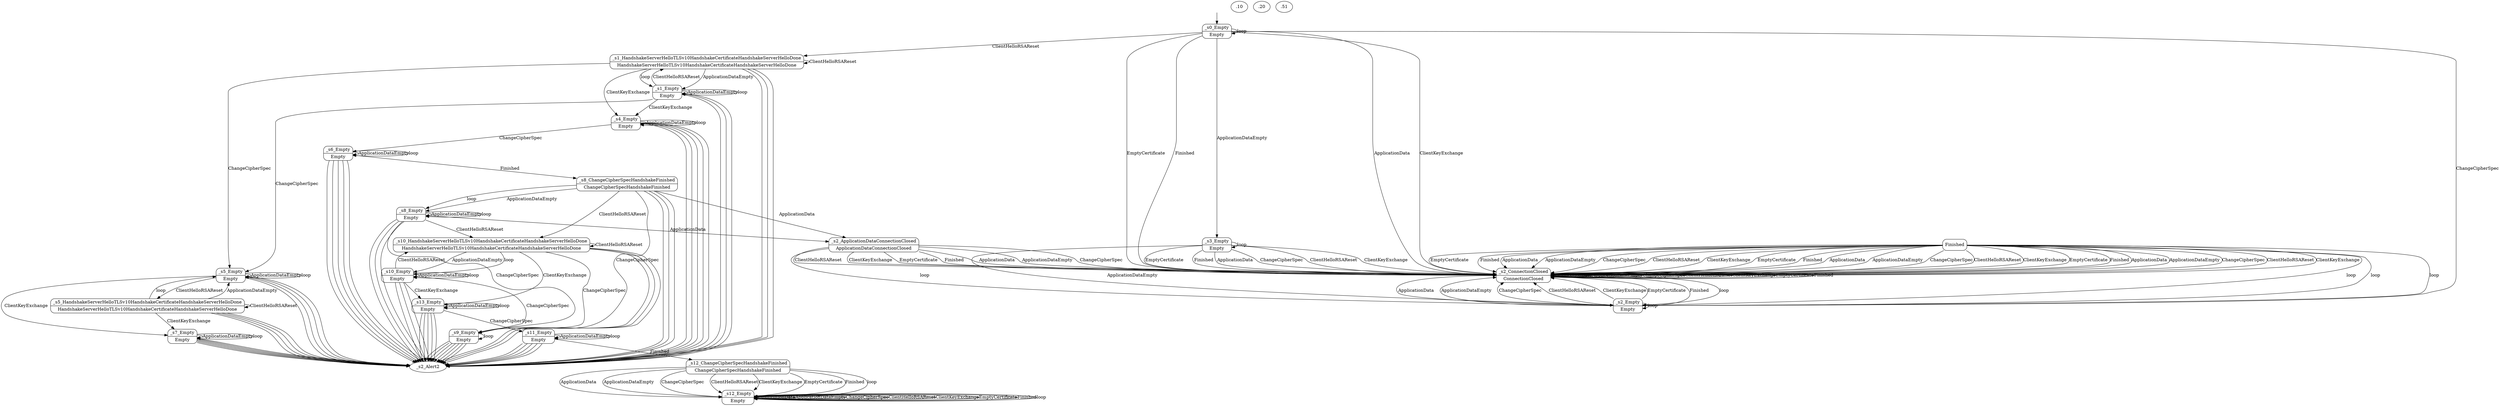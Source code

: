 digraph g {

    __start0 [label="" shape="none"]
    __start0 -> _s0_Empty

    _s0_Empty [label="{ _s0_Empty | Empty }" shape="record" style="rounded"]
    _s10_Empty [label="{ _s10_Empty | Empty }" shape="record" style="rounded"]
    _s10_HandshakeServerHelloTLSv10HandshakeCertificateHandshakeServerHelloDone [label="{ _s10_HandshakeServerHelloTLSv10HandshakeCertificateHandshakeServerHelloDone | HandshakeServerHelloTLSv10HandshakeCertificateHandshakeServerHelloDone }" shape="record" style="rounded"]
    _s11_Empty [label="{ _s11_Empty | Empty }" shape="record" style="rounded"]
    _s12_ChangeCipherSpecHandshakeFinished [label="{ _s12_ChangeCipherSpecHandshakeFinished | ChangeCipherSpecHandshakeFinished }" shape="record" style="rounded"]
    _s12_Empty [label="{ _s12_Empty | Empty }" shape="record" style="rounded"]
    _s13_Empty [label="{ _s13_Empty | Empty }" shape="record" style="rounded"]
    _s1_Empty [label="{ _s1_Empty | Empty }" shape="record" style="rounded"]
    _s1_HandshakeServerHelloTLSv10HandshakeCertificateHandshakeServerHelloDone [label="{ _s1_HandshakeServerHelloTLSv10HandshakeCertificateHandshakeServerHelloDone | HandshakeServerHelloTLSv10HandshakeCertificateHandshakeServerHelloDone }" shape="record" style="rounded"]
    _s2_Alert2.10ConnectionClosed [label="{ _s2_Alert2.10ConnectionClosed | Alert2.10ConnectionClosed }" shape="record" style="rounded"]
    _s2_Alert2.20ConnectionClosed [label="{ _s2_Alert2.20ConnectionClosed | Alert2.20ConnectionClosed }" shape="record" style="rounded"]
    _s2_Alert2.51ConnectionClosed [label="{ _s2_Alert2.51ConnectionClosed | Alert2.51ConnectionClosed }" shape="record" style="rounded"]
    _s2_ApplicationDataConnectionClosed [label="{ _s2_ApplicationDataConnectionClosed | ApplicationDataConnectionClosed }" shape="record" style="rounded"]
    _s2_ConnectionClosed [label="{ _s2_ConnectionClosed | ConnectionClosed }" shape="record" style="rounded"]
    _s2_Empty [label="{ _s2_Empty | Empty }" shape="record" style="rounded"]
    _s3_Empty [label="{ _s3_Empty | Empty }" shape="record" style="rounded"]
    _s4_Empty [label="{ _s4_Empty | Empty }" shape="record" style="rounded"]
    _s5_Empty [label="{ _s5_Empty | Empty }" shape="record" style="rounded"]
    _s5_HandshakeServerHelloTLSv10HandshakeCertificateHandshakeServerHelloDone [label="{ _s5_HandshakeServerHelloTLSv10HandshakeCertificateHandshakeServerHelloDone | HandshakeServerHelloTLSv10HandshakeCertificateHandshakeServerHelloDone }" shape="record" style="rounded"]
    _s6_Empty [label="{ _s6_Empty | Empty }" shape="record" style="rounded"]
    _s7_Empty [label="{ _s7_Empty | Empty }" shape="record" style="rounded"]
    _s8_ChangeCipherSpecHandshakeFinished [label="{ _s8_ChangeCipherSpecHandshakeFinished | ChangeCipherSpecHandshakeFinished }" shape="record" style="rounded"]
    _s8_Empty [label="{ _s8_Empty | Empty }" shape="record" style="rounded"]
    _s9_Empty [label="{ _s9_Empty | Empty }" shape="record" style="rounded"]

    _s0_Empty -> _s0_Empty  [label="loop"]
    _s0_Empty -> _s1_HandshakeServerHelloTLSv10HandshakeCertificateHandshakeServerHelloDone  [label="ClientHelloRSAReset"]
    _s0_Empty -> _s2_ConnectionClosed  [label="ApplicationData"]
    _s0_Empty -> _s2_ConnectionClosed  [label="ClientKeyExchange"]
    _s0_Empty -> _s2_ConnectionClosed  [label="EmptyCertificate"]
    _s0_Empty -> _s2_ConnectionClosed  [label="Finished"]
    _s0_Empty -> _s2_Empty  [label="ChangeCipherSpec"]
    _s0_Empty -> _s3_Empty  [label="ApplicationDataEmpty"]
    _s10_Empty -> _s10_Empty  [label="ApplicationDataEmpty"]
    _s10_Empty -> _s10_Empty  [label="loop"]
    _s10_Empty -> _s10_HandshakeServerHelloTLSv10HandshakeCertificateHandshakeServerHelloDone  [label="ClientHelloRSAReset"]
    _s10_Empty -> _s13_Empty  [label="ClientKeyExchange"]
    _s10_Empty -> _s2_Alert2.10ConnectionClosed  [label="ApplicationData"]
    _s10_Empty -> _s2_Alert2.10ConnectionClosed  [label="EmptyCertificate"]
    _s10_Empty -> _s2_Alert2.10ConnectionClosed  [label="Finished"]
    _s10_Empty -> _s9_Empty  [label="ChangeCipherSpec"]
    _s10_HandshakeServerHelloTLSv10HandshakeCertificateHandshakeServerHelloDone -> _s10_Empty  [label="ApplicationDataEmpty"]
    _s10_HandshakeServerHelloTLSv10HandshakeCertificateHandshakeServerHelloDone -> _s10_Empty  [label="loop"]
    _s10_HandshakeServerHelloTLSv10HandshakeCertificateHandshakeServerHelloDone -> _s10_HandshakeServerHelloTLSv10HandshakeCertificateHandshakeServerHelloDone  [label="ClientHelloRSAReset"]
    _s10_HandshakeServerHelloTLSv10HandshakeCertificateHandshakeServerHelloDone -> _s13_Empty  [label="ClientKeyExchange"]
    _s10_HandshakeServerHelloTLSv10HandshakeCertificateHandshakeServerHelloDone -> _s2_Alert2.10ConnectionClosed  [label="ApplicationData"]
    _s10_HandshakeServerHelloTLSv10HandshakeCertificateHandshakeServerHelloDone -> _s2_Alert2.10ConnectionClosed  [label="EmptyCertificate"]
    _s10_HandshakeServerHelloTLSv10HandshakeCertificateHandshakeServerHelloDone -> _s2_Alert2.10ConnectionClosed  [label="Finished"]
    _s10_HandshakeServerHelloTLSv10HandshakeCertificateHandshakeServerHelloDone -> _s9_Empty  [label="ChangeCipherSpec"]
    _s11_Empty -> _s11_Empty  [label="ApplicationDataEmpty"]
    _s11_Empty -> _s11_Empty  [label="loop"]
    _s11_Empty -> _s12_ChangeCipherSpecHandshakeFinished  [label="Finished"]
    _s11_Empty -> _s2_Alert2.10ConnectionClosed  [label="ApplicationData"]
    _s11_Empty -> _s2_Alert2.10ConnectionClosed  [label="ChangeCipherSpec"]
    _s11_Empty -> _s2_Alert2.10ConnectionClosed  [label="ClientHelloRSAReset"]
    _s11_Empty -> _s2_Alert2.10ConnectionClosed  [label="ClientKeyExchange"]
    _s11_Empty -> _s2_Alert2.10ConnectionClosed  [label="EmptyCertificate"]
    _s12_ChangeCipherSpecHandshakeFinished -> _s12_Empty  [label="ApplicationData"]
    _s12_ChangeCipherSpecHandshakeFinished -> _s12_Empty  [label="ApplicationDataEmpty"]
    _s12_ChangeCipherSpecHandshakeFinished -> _s12_Empty  [label="ChangeCipherSpec"]
    _s12_ChangeCipherSpecHandshakeFinished -> _s12_Empty  [label="ClientHelloRSAReset"]
    _s12_ChangeCipherSpecHandshakeFinished -> _s12_Empty  [label="ClientKeyExchange"]
    _s12_ChangeCipherSpecHandshakeFinished -> _s12_Empty  [label="EmptyCertificate"]
    _s12_ChangeCipherSpecHandshakeFinished -> _s12_Empty  [label="Finished"]
    _s12_ChangeCipherSpecHandshakeFinished -> _s12_Empty  [label="loop"]
    _s12_Empty -> _s12_Empty  [label="ApplicationData"]
    _s12_Empty -> _s12_Empty  [label="ApplicationDataEmpty"]
    _s12_Empty -> _s12_Empty  [label="ChangeCipherSpec"]
    _s12_Empty -> _s12_Empty  [label="ClientHelloRSAReset"]
    _s12_Empty -> _s12_Empty  [label="ClientKeyExchange"]
    _s12_Empty -> _s12_Empty  [label="EmptyCertificate"]
    _s12_Empty -> _s12_Empty  [label="Finished"]
    _s12_Empty -> _s12_Empty  [label="loop"]
    _s13_Empty -> _s11_Empty  [label="ChangeCipherSpec"]
    _s13_Empty -> _s13_Empty  [label="ApplicationDataEmpty"]
    _s13_Empty -> _s13_Empty  [label="loop"]
    _s13_Empty -> _s2_Alert2.10ConnectionClosed  [label="ApplicationData"]
    _s13_Empty -> _s2_Alert2.10ConnectionClosed  [label="ClientHelloRSAReset"]
    _s13_Empty -> _s2_Alert2.10ConnectionClosed  [label="ClientKeyExchange"]
    _s13_Empty -> _s2_Alert2.10ConnectionClosed  [label="EmptyCertificate"]
    _s13_Empty -> _s2_Alert2.10ConnectionClosed  [label="Finished"]
    _s1_Empty -> _s1_Empty  [label="ApplicationDataEmpty"]
    _s1_Empty -> _s1_Empty  [label="loop"]
    _s1_Empty -> _s1_HandshakeServerHelloTLSv10HandshakeCertificateHandshakeServerHelloDone  [label="ClientHelloRSAReset"]
    _s1_Empty -> _s2_Alert2.10ConnectionClosed  [label="ApplicationData"]
    _s1_Empty -> _s2_Alert2.10ConnectionClosed  [label="EmptyCertificate"]
    _s1_Empty -> _s2_Alert2.10ConnectionClosed  [label="Finished"]
    _s1_Empty -> _s4_Empty  [label="ClientKeyExchange"]
    _s1_Empty -> _s5_Empty  [label="ChangeCipherSpec"]
    _s1_HandshakeServerHelloTLSv10HandshakeCertificateHandshakeServerHelloDone -> _s1_Empty  [label="ApplicationDataEmpty"]
    _s1_HandshakeServerHelloTLSv10HandshakeCertificateHandshakeServerHelloDone -> _s1_Empty  [label="loop"]
    _s1_HandshakeServerHelloTLSv10HandshakeCertificateHandshakeServerHelloDone -> _s1_HandshakeServerHelloTLSv10HandshakeCertificateHandshakeServerHelloDone  [label="ClientHelloRSAReset"]
    _s1_HandshakeServerHelloTLSv10HandshakeCertificateHandshakeServerHelloDone -> _s2_Alert2.10ConnectionClosed  [label="ApplicationData"]
    _s1_HandshakeServerHelloTLSv10HandshakeCertificateHandshakeServerHelloDone -> _s2_Alert2.10ConnectionClosed  [label="EmptyCertificate"]
    _s1_HandshakeServerHelloTLSv10HandshakeCertificateHandshakeServerHelloDone -> _s2_Alert2.10ConnectionClosed  [label="Finished"]
    _s1_HandshakeServerHelloTLSv10HandshakeCertificateHandshakeServerHelloDone -> _s4_Empty  [label="ClientKeyExchange"]
    _s1_HandshakeServerHelloTLSv10HandshakeCertificateHandshakeServerHelloDone -> _s5_Empty  [label="ChangeCipherSpec"]
    _s2_Alert2.10ConnectionClosed -> _s2_ConnectionClosed  [label="ApplicationData"]
    _s2_Alert2.10ConnectionClosed -> _s2_ConnectionClosed  [label="ApplicationDataEmpty"]
    _s2_Alert2.10ConnectionClosed -> _s2_ConnectionClosed  [label="ChangeCipherSpec"]
    _s2_Alert2.10ConnectionClosed -> _s2_ConnectionClosed  [label="ClientHelloRSAReset"]
    _s2_Alert2.10ConnectionClosed -> _s2_ConnectionClosed  [label="ClientKeyExchange"]
    _s2_Alert2.10ConnectionClosed -> _s2_ConnectionClosed  [label="EmptyCertificate"]
    _s2_Alert2.10ConnectionClosed -> _s2_ConnectionClosed  [label="Finished"]
    _s2_Alert2.10ConnectionClosed -> _s2_Empty  [label="loop"]
    _s2_Alert2.20ConnectionClosed -> _s2_ConnectionClosed  [label="ApplicationData"]
    _s2_Alert2.20ConnectionClosed -> _s2_ConnectionClosed  [label="ApplicationDataEmpty"]
    _s2_Alert2.20ConnectionClosed -> _s2_ConnectionClosed  [label="ChangeCipherSpec"]
    _s2_Alert2.20ConnectionClosed -> _s2_ConnectionClosed  [label="ClientHelloRSAReset"]
    _s2_Alert2.20ConnectionClosed -> _s2_ConnectionClosed  [label="ClientKeyExchange"]
    _s2_Alert2.20ConnectionClosed -> _s2_ConnectionClosed  [label="EmptyCertificate"]
    _s2_Alert2.20ConnectionClosed -> _s2_ConnectionClosed  [label="Finished"]
    _s2_Alert2.20ConnectionClosed -> _s2_Empty  [label="loop"]
    _s2_Alert2.51ConnectionClosed -> _s2_ConnectionClosed  [label="ApplicationData"]
    _s2_Alert2.51ConnectionClosed -> _s2_ConnectionClosed  [label="ApplicationDataEmpty"]
    _s2_Alert2.51ConnectionClosed -> _s2_ConnectionClosed  [label="ChangeCipherSpec"]
    _s2_Alert2.51ConnectionClosed -> _s2_ConnectionClosed  [label="ClientHelloRSAReset"]
    _s2_Alert2.51ConnectionClosed -> _s2_ConnectionClosed  [label="ClientKeyExchange"]
    _s2_Alert2.51ConnectionClosed -> _s2_ConnectionClosed  [label="EmptyCertificate"]
    _s2_Alert2.51ConnectionClosed -> _s2_ConnectionClosed  [label="Finished"]
    _s2_Alert2.51ConnectionClosed -> _s2_Empty  [label="loop"]
    _s2_ApplicationDataConnectionClosed -> _s2_ConnectionClosed  [label="ApplicationData"]
    _s2_ApplicationDataConnectionClosed -> _s2_ConnectionClosed  [label="ApplicationDataEmpty"]
    _s2_ApplicationDataConnectionClosed -> _s2_ConnectionClosed  [label="ChangeCipherSpec"]
    _s2_ApplicationDataConnectionClosed -> _s2_ConnectionClosed  [label="ClientHelloRSAReset"]
    _s2_ApplicationDataConnectionClosed -> _s2_ConnectionClosed  [label="ClientKeyExchange"]
    _s2_ApplicationDataConnectionClosed -> _s2_ConnectionClosed  [label="EmptyCertificate"]
    _s2_ApplicationDataConnectionClosed -> _s2_ConnectionClosed  [label="Finished"]
    _s2_ApplicationDataConnectionClosed -> _s2_Empty  [label="loop"]
    _s2_ConnectionClosed -> _s2_ConnectionClosed  [label="ApplicationData"]
    _s2_ConnectionClosed -> _s2_ConnectionClosed  [label="ApplicationDataEmpty"]
    _s2_ConnectionClosed -> _s2_ConnectionClosed  [label="ChangeCipherSpec"]
    _s2_ConnectionClosed -> _s2_ConnectionClosed  [label="ClientHelloRSAReset"]
    _s2_ConnectionClosed -> _s2_ConnectionClosed  [label="ClientKeyExchange"]
    _s2_ConnectionClosed -> _s2_ConnectionClosed  [label="EmptyCertificate"]
    _s2_ConnectionClosed -> _s2_ConnectionClosed  [label="Finished"]
    _s2_ConnectionClosed -> _s2_Empty  [label="loop"]
    _s2_Empty -> _s2_ConnectionClosed  [label="ApplicationData"]
    _s2_Empty -> _s2_ConnectionClosed  [label="ApplicationDataEmpty"]
    _s2_Empty -> _s2_ConnectionClosed  [label="ChangeCipherSpec"]
    _s2_Empty -> _s2_ConnectionClosed  [label="ClientHelloRSAReset"]
    _s2_Empty -> _s2_ConnectionClosed  [label="ClientKeyExchange"]
    _s2_Empty -> _s2_ConnectionClosed  [label="EmptyCertificate"]
    _s2_Empty -> _s2_ConnectionClosed  [label="Finished"]
    _s2_Empty -> _s2_Empty  [label="loop"]
    _s3_Empty -> _s2_ConnectionClosed  [label="ApplicationData"]
    _s3_Empty -> _s2_ConnectionClosed  [label="ChangeCipherSpec"]
    _s3_Empty -> _s2_ConnectionClosed  [label="ClientHelloRSAReset"]
    _s3_Empty -> _s2_ConnectionClosed  [label="ClientKeyExchange"]
    _s3_Empty -> _s2_ConnectionClosed  [label="EmptyCertificate"]
    _s3_Empty -> _s2_ConnectionClosed  [label="Finished"]
    _s3_Empty -> _s2_Empty  [label="ApplicationDataEmpty"]
    _s3_Empty -> _s3_Empty  [label="loop"]
    _s4_Empty -> _s2_Alert2.10ConnectionClosed  [label="ApplicationData"]
    _s4_Empty -> _s2_Alert2.10ConnectionClosed  [label="ClientHelloRSAReset"]
    _s4_Empty -> _s2_Alert2.10ConnectionClosed  [label="ClientKeyExchange"]
    _s4_Empty -> _s2_Alert2.10ConnectionClosed  [label="EmptyCertificate"]
    _s4_Empty -> _s2_Alert2.10ConnectionClosed  [label="Finished"]
    _s4_Empty -> _s4_Empty  [label="ApplicationDataEmpty"]
    _s4_Empty -> _s4_Empty  [label="loop"]
    _s4_Empty -> _s6_Empty  [label="ChangeCipherSpec"]
    _s5_Empty -> _s2_Alert2.10ConnectionClosed  [label="ApplicationData"]
    _s5_Empty -> _s2_Alert2.10ConnectionClosed  [label="ChangeCipherSpec"]
    _s5_Empty -> _s2_Alert2.10ConnectionClosed  [label="EmptyCertificate"]
    _s5_Empty -> _s2_Alert2.10ConnectionClosed  [label="Finished"]
    _s5_Empty -> _s5_Empty  [label="ApplicationDataEmpty"]
    _s5_Empty -> _s5_Empty  [label="loop"]
    _s5_Empty -> _s5_HandshakeServerHelloTLSv10HandshakeCertificateHandshakeServerHelloDone  [label="ClientHelloRSAReset"]
    _s5_Empty -> _s7_Empty  [label="ClientKeyExchange"]
    _s5_HandshakeServerHelloTLSv10HandshakeCertificateHandshakeServerHelloDone -> _s2_Alert2.10ConnectionClosed  [label="ApplicationData"]
    _s5_HandshakeServerHelloTLSv10HandshakeCertificateHandshakeServerHelloDone -> _s2_Alert2.10ConnectionClosed  [label="ChangeCipherSpec"]
    _s5_HandshakeServerHelloTLSv10HandshakeCertificateHandshakeServerHelloDone -> _s2_Alert2.10ConnectionClosed  [label="EmptyCertificate"]
    _s5_HandshakeServerHelloTLSv10HandshakeCertificateHandshakeServerHelloDone -> _s2_Alert2.10ConnectionClosed  [label="Finished"]
    _s5_HandshakeServerHelloTLSv10HandshakeCertificateHandshakeServerHelloDone -> _s5_Empty  [label="ApplicationDataEmpty"]
    _s5_HandshakeServerHelloTLSv10HandshakeCertificateHandshakeServerHelloDone -> _s5_Empty  [label="loop"]
    _s5_HandshakeServerHelloTLSv10HandshakeCertificateHandshakeServerHelloDone -> _s5_HandshakeServerHelloTLSv10HandshakeCertificateHandshakeServerHelloDone  [label="ClientHelloRSAReset"]
    _s5_HandshakeServerHelloTLSv10HandshakeCertificateHandshakeServerHelloDone -> _s7_Empty  [label="ClientKeyExchange"]
    _s6_Empty -> _s2_Alert2.10ConnectionClosed  [label="ApplicationData"]
    _s6_Empty -> _s2_Alert2.10ConnectionClosed  [label="ChangeCipherSpec"]
    _s6_Empty -> _s2_Alert2.10ConnectionClosed  [label="ClientHelloRSAReset"]
    _s6_Empty -> _s2_Alert2.10ConnectionClosed  [label="ClientKeyExchange"]
    _s6_Empty -> _s2_Alert2.10ConnectionClosed  [label="EmptyCertificate"]
    _s6_Empty -> _s6_Empty  [label="ApplicationDataEmpty"]
    _s6_Empty -> _s6_Empty  [label="loop"]
    _s6_Empty -> _s8_ChangeCipherSpecHandshakeFinished  [label="Finished"]
    _s7_Empty -> _s2_Alert2.10ConnectionClosed  [label="ApplicationData"]
    _s7_Empty -> _s2_Alert2.10ConnectionClosed  [label="ChangeCipherSpec"]
    _s7_Empty -> _s2_Alert2.10ConnectionClosed  [label="ClientHelloRSAReset"]
    _s7_Empty -> _s2_Alert2.10ConnectionClosed  [label="ClientKeyExchange"]
    _s7_Empty -> _s2_Alert2.10ConnectionClosed  [label="EmptyCertificate"]
    _s7_Empty -> _s2_Alert2.51ConnectionClosed  [label="Finished"]
    _s7_Empty -> _s7_Empty  [label="ApplicationDataEmpty"]
    _s7_Empty -> _s7_Empty  [label="loop"]
    _s8_ChangeCipherSpecHandshakeFinished -> _s10_HandshakeServerHelloTLSv10HandshakeCertificateHandshakeServerHelloDone  [label="ClientHelloRSAReset"]
    _s8_ChangeCipherSpecHandshakeFinished -> _s2_Alert2.10ConnectionClosed  [label="ClientKeyExchange"]
    _s8_ChangeCipherSpecHandshakeFinished -> _s2_Alert2.10ConnectionClosed  [label="EmptyCertificate"]
    _s8_ChangeCipherSpecHandshakeFinished -> _s2_Alert2.10ConnectionClosed  [label="Finished"]
    _s8_ChangeCipherSpecHandshakeFinished -> _s2_ApplicationDataConnectionClosed  [label="ApplicationData"]
    _s8_ChangeCipherSpecHandshakeFinished -> _s8_Empty  [label="ApplicationDataEmpty"]
    _s8_ChangeCipherSpecHandshakeFinished -> _s8_Empty  [label="loop"]
    _s8_ChangeCipherSpecHandshakeFinished -> _s9_Empty  [label="ChangeCipherSpec"]
    _s8_Empty -> _s10_HandshakeServerHelloTLSv10HandshakeCertificateHandshakeServerHelloDone  [label="ClientHelloRSAReset"]
    _s8_Empty -> _s2_Alert2.10ConnectionClosed  [label="ClientKeyExchange"]
    _s8_Empty -> _s2_Alert2.10ConnectionClosed  [label="EmptyCertificate"]
    _s8_Empty -> _s2_Alert2.10ConnectionClosed  [label="Finished"]
    _s8_Empty -> _s2_ApplicationDataConnectionClosed  [label="ApplicationData"]
    _s8_Empty -> _s8_Empty  [label="ApplicationDataEmpty"]
    _s8_Empty -> _s8_Empty  [label="loop"]
    _s8_Empty -> _s9_Empty  [label="ChangeCipherSpec"]
    _s9_Empty -> _s2_Alert2.20ConnectionClosed  [label="ApplicationData"]
    _s9_Empty -> _s2_Alert2.20ConnectionClosed  [label="ApplicationDataEmpty"]
    _s9_Empty -> _s2_Alert2.20ConnectionClosed  [label="ChangeCipherSpec"]
    _s9_Empty -> _s2_Alert2.20ConnectionClosed  [label="ClientHelloRSAReset"]
    _s9_Empty -> _s2_Alert2.20ConnectionClosed  [label="ClientKeyExchange"]
    _s9_Empty -> _s2_Alert2.20ConnectionClosed  [label="EmptyCertificate"]
    _s9_Empty -> _s2_Alert2.20ConnectionClosed  [label="Finished"]
    _s9_Empty -> _s9_Empty  [label="loop"]
}
